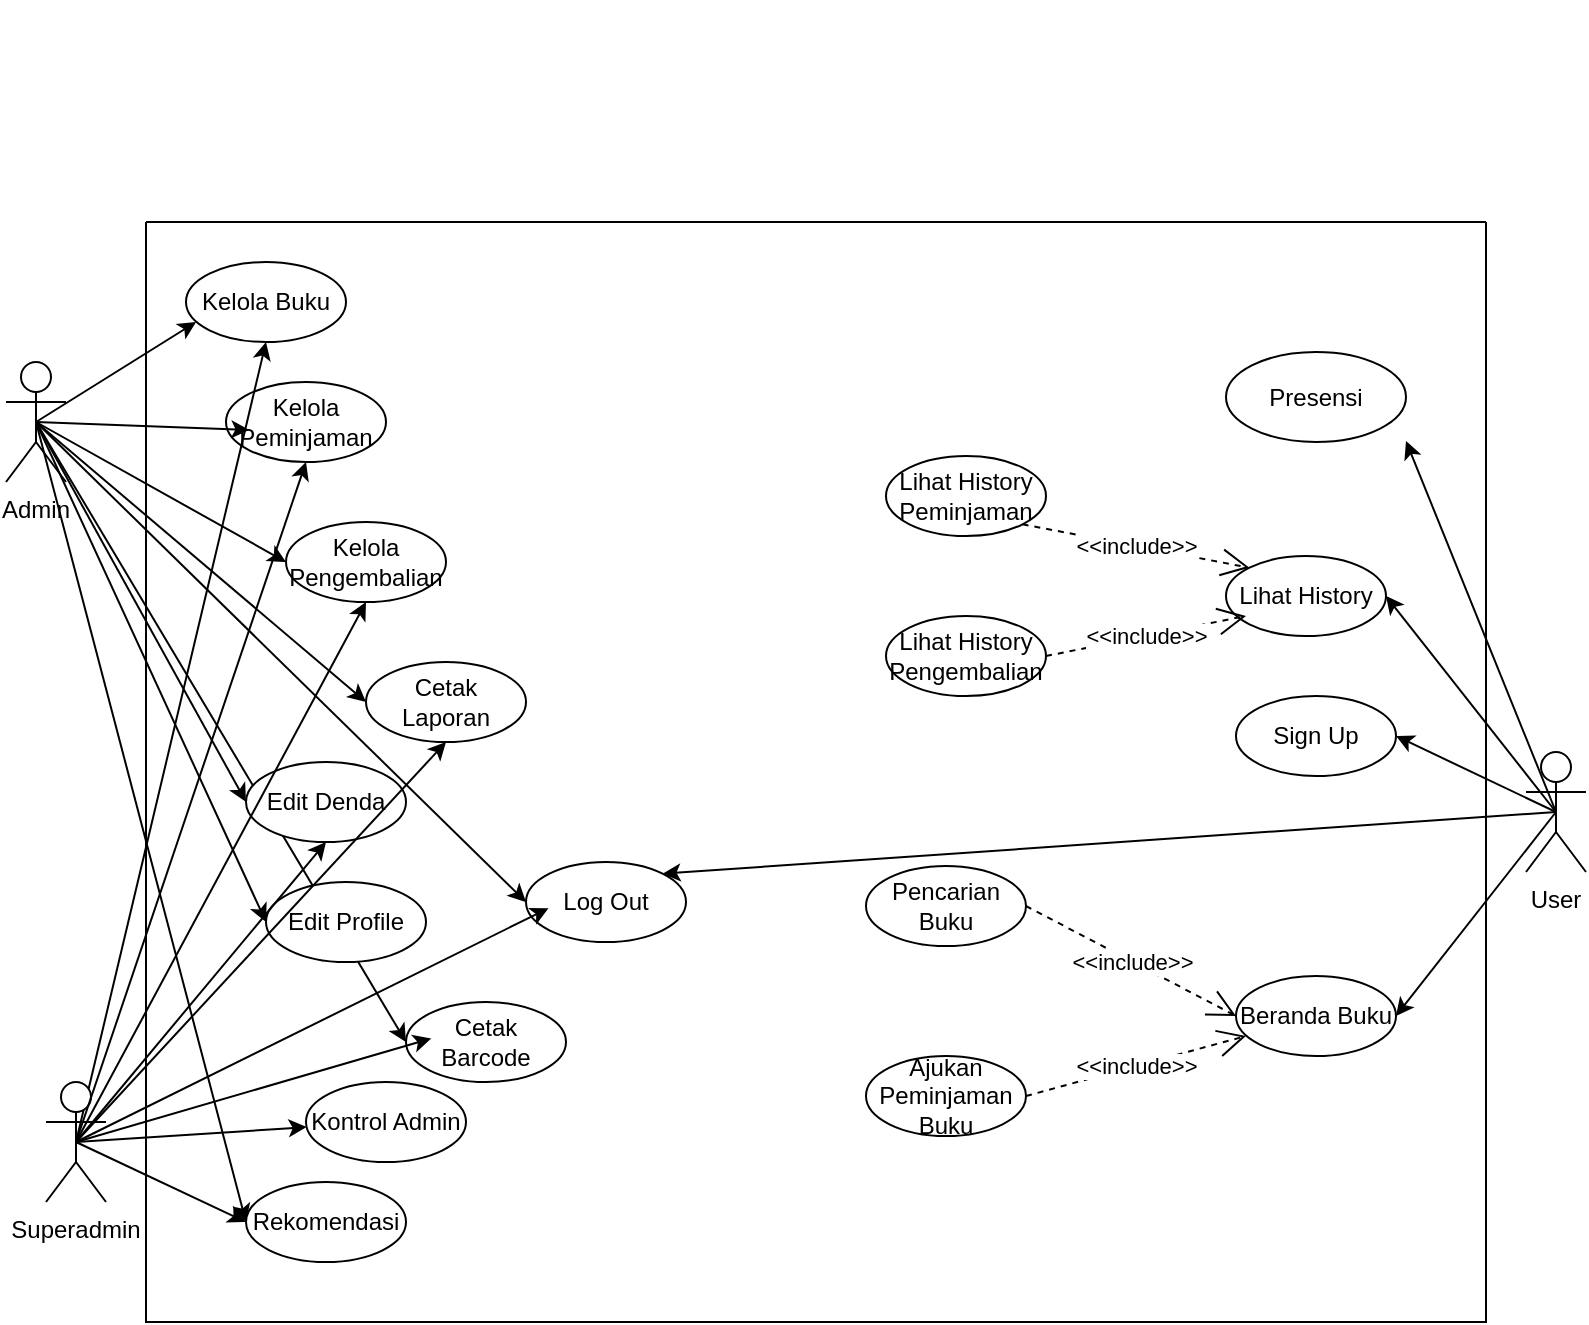 <mxfile version="26.2.12">
  <diagram id="mFj9zT0GLIkyT43YNLqR" name="Page-1">
    <mxGraphModel dx="26861" dy="22186" grid="1" gridSize="10" guides="1" tooltips="1" connect="1" arrows="1" fold="1" page="1" pageScale="1" pageWidth="850" pageHeight="1100" math="0" shadow="0">
      <root>
        <mxCell id="0" />
        <mxCell id="1" parent="0" />
        <mxCell id="cRxMREy2-VzUOR3PnynL-1" style="rounded=0;orthogonalLoop=1;jettySize=auto;html=1;exitX=0.5;exitY=0.5;exitDx=0;exitDy=0;exitPerimeter=0;entryX=0;entryY=0.5;entryDx=0;entryDy=0;" edge="1" parent="1" source="cRxMREy2-VzUOR3PnynL-8" target="cRxMREy2-VzUOR3PnynL-22">
          <mxGeometry relative="1" as="geometry" />
        </mxCell>
        <mxCell id="cRxMREy2-VzUOR3PnynL-2" style="rounded=0;orthogonalLoop=1;jettySize=auto;html=1;exitX=0.5;exitY=0.5;exitDx=0;exitDy=0;exitPerimeter=0;entryX=0;entryY=0.5;entryDx=0;entryDy=0;" edge="1" parent="1" source="cRxMREy2-VzUOR3PnynL-8" target="cRxMREy2-VzUOR3PnynL-23">
          <mxGeometry relative="1" as="geometry" />
        </mxCell>
        <mxCell id="cRxMREy2-VzUOR3PnynL-3" style="rounded=0;orthogonalLoop=1;jettySize=auto;html=1;exitX=0.5;exitY=0.5;exitDx=0;exitDy=0;exitPerimeter=0;entryX=0;entryY=0.5;entryDx=0;entryDy=0;" edge="1" parent="1" source="cRxMREy2-VzUOR3PnynL-8" target="cRxMREy2-VzUOR3PnynL-24">
          <mxGeometry relative="1" as="geometry" />
        </mxCell>
        <mxCell id="cRxMREy2-VzUOR3PnynL-4" style="rounded=0;orthogonalLoop=1;jettySize=auto;html=1;exitX=0.5;exitY=0.5;exitDx=0;exitDy=0;exitPerimeter=0;entryX=0;entryY=0.5;entryDx=0;entryDy=0;" edge="1" parent="1" source="cRxMREy2-VzUOR3PnynL-8" target="cRxMREy2-VzUOR3PnynL-25">
          <mxGeometry relative="1" as="geometry" />
        </mxCell>
        <mxCell id="cRxMREy2-VzUOR3PnynL-5" style="rounded=0;orthogonalLoop=1;jettySize=auto;html=1;exitX=0.5;exitY=0.5;exitDx=0;exitDy=0;exitPerimeter=0;entryX=0;entryY=0.5;entryDx=0;entryDy=0;" edge="1" parent="1" source="cRxMREy2-VzUOR3PnynL-8" target="cRxMREy2-VzUOR3PnynL-26">
          <mxGeometry relative="1" as="geometry" />
        </mxCell>
        <mxCell id="cRxMREy2-VzUOR3PnynL-6" style="rounded=0;orthogonalLoop=1;jettySize=auto;html=1;exitX=0.5;exitY=0.5;exitDx=0;exitDy=0;exitPerimeter=0;entryX=0;entryY=0.5;entryDx=0;entryDy=0;" edge="1" parent="1" source="cRxMREy2-VzUOR3PnynL-8" target="cRxMREy2-VzUOR3PnynL-27">
          <mxGeometry relative="1" as="geometry" />
        </mxCell>
        <mxCell id="cRxMREy2-VzUOR3PnynL-7" style="rounded=0;orthogonalLoop=1;jettySize=auto;html=1;exitX=0.5;exitY=0.5;exitDx=0;exitDy=0;exitPerimeter=0;entryX=0;entryY=0.5;entryDx=0;entryDy=0;" edge="1" parent="1" source="cRxMREy2-VzUOR3PnynL-8" target="cRxMREy2-VzUOR3PnynL-28">
          <mxGeometry relative="1" as="geometry" />
        </mxCell>
        <mxCell id="cRxMREy2-VzUOR3PnynL-8" value="Admin" style="shape=umlActor;verticalLabelPosition=bottom;verticalAlign=top;" vertex="1" parent="1">
          <mxGeometry x="-802" y="180" width="30" height="60" as="geometry" />
        </mxCell>
        <mxCell id="cRxMREy2-VzUOR3PnynL-9" style="rounded=0;orthogonalLoop=1;jettySize=auto;html=1;exitX=0.5;exitY=0.5;exitDx=0;exitDy=0;exitPerimeter=0;entryX=1;entryY=0.5;entryDx=0;entryDy=0;" edge="1" parent="1" source="cRxMREy2-VzUOR3PnynL-14">
          <mxGeometry relative="1" as="geometry">
            <mxPoint x="-27" y="427" as="sourcePoint" />
            <mxPoint x="-102.0" y="219.5" as="targetPoint" />
          </mxGeometry>
        </mxCell>
        <mxCell id="cRxMREy2-VzUOR3PnynL-10" style="rounded=0;orthogonalLoop=1;jettySize=auto;html=1;exitX=0.5;exitY=0.5;exitDx=0;exitDy=0;exitPerimeter=0;entryX=1;entryY=0.5;entryDx=0;entryDy=0;" edge="1" parent="1" source="cRxMREy2-VzUOR3PnynL-14" target="cRxMREy2-VzUOR3PnynL-31">
          <mxGeometry relative="1" as="geometry">
            <mxPoint x="-27" y="427" as="sourcePoint" />
          </mxGeometry>
        </mxCell>
        <mxCell id="cRxMREy2-VzUOR3PnynL-11" style="rounded=0;orthogonalLoop=1;jettySize=auto;html=1;exitX=0.5;exitY=0.5;exitDx=0;exitDy=0;exitPerimeter=0;entryX=1;entryY=0.5;entryDx=0;entryDy=0;" edge="1" parent="1" source="cRxMREy2-VzUOR3PnynL-14" target="cRxMREy2-VzUOR3PnynL-32">
          <mxGeometry relative="1" as="geometry">
            <mxPoint x="-27" y="427" as="sourcePoint" />
          </mxGeometry>
        </mxCell>
        <mxCell id="cRxMREy2-VzUOR3PnynL-12" style="rounded=0;orthogonalLoop=1;jettySize=auto;html=1;exitX=0.5;exitY=0.5;exitDx=0;exitDy=0;exitPerimeter=0;entryX=1;entryY=0.5;entryDx=0;entryDy=0;" edge="1" parent="1" source="cRxMREy2-VzUOR3PnynL-14" target="cRxMREy2-VzUOR3PnynL-33">
          <mxGeometry relative="1" as="geometry">
            <mxPoint x="-27" y="427" as="sourcePoint" />
          </mxGeometry>
        </mxCell>
        <mxCell id="cRxMREy2-VzUOR3PnynL-13" style="rounded=0;orthogonalLoop=1;jettySize=auto;html=1;exitX=0.5;exitY=0.5;exitDx=0;exitDy=0;exitPerimeter=0;entryX=1;entryY=0;entryDx=0;entryDy=0;" edge="1" parent="1" source="cRxMREy2-VzUOR3PnynL-14" target="cRxMREy2-VzUOR3PnynL-27">
          <mxGeometry relative="1" as="geometry" />
        </mxCell>
        <mxCell id="cRxMREy2-VzUOR3PnynL-14" value="User" style="shape=umlActor;verticalLabelPosition=bottom;verticalAlign=top;" vertex="1" parent="1">
          <mxGeometry x="-42" y="375" width="30" height="60" as="geometry" />
        </mxCell>
        <mxCell id="cRxMREy2-VzUOR3PnynL-15" style="endArrow=none;" edge="1" parent="1" source="cRxMREy2-VzUOR3PnynL-8" target="cRxMREy2-VzUOR3PnynL-20" />
        <mxCell id="cRxMREy2-VzUOR3PnynL-16" style="endArrow=none;" edge="1" parent="1" source="cRxMREy2-VzUOR3PnynL-8" target="cRxMREy2-VzUOR3PnynL-21" />
        <mxCell id="cRxMREy2-VzUOR3PnynL-17" style="endArrow=none;" edge="1" parent="1" source="cRxMREy2-VzUOR3PnynL-14" target="cRxMREy2-VzUOR3PnynL-30" />
        <mxCell id="cRxMREy2-VzUOR3PnynL-18" style="endArrow=none;" edge="1" parent="1" source="cRxMREy2-VzUOR3PnynL-14" target="cRxMREy2-VzUOR3PnynL-31" />
        <mxCell id="cRxMREy2-VzUOR3PnynL-19" value="" style="swimlane;startSize=0;" vertex="1" parent="1">
          <mxGeometry x="-732" y="110" width="670" height="550" as="geometry" />
        </mxCell>
        <mxCell id="cRxMREy2-VzUOR3PnynL-20" value="Kelola Buku" style="ellipse;whiteSpace=wrap;html=1;aspect=fixed;" vertex="1" parent="cRxMREy2-VzUOR3PnynL-19">
          <mxGeometry x="20" y="20" width="80" height="40" as="geometry" />
        </mxCell>
        <mxCell id="cRxMREy2-VzUOR3PnynL-21" value="Kelola Peminjaman" style="ellipse;whiteSpace=wrap;html=1;aspect=fixed;" vertex="1" parent="cRxMREy2-VzUOR3PnynL-19">
          <mxGeometry x="40" y="80" width="80" height="40" as="geometry" />
        </mxCell>
        <mxCell id="cRxMREy2-VzUOR3PnynL-22" value="Kelola Pengembalian" style="ellipse;whiteSpace=wrap;html=1;aspect=fixed;" vertex="1" parent="cRxMREy2-VzUOR3PnynL-19">
          <mxGeometry x="70" y="150" width="80" height="40" as="geometry" />
        </mxCell>
        <mxCell id="cRxMREy2-VzUOR3PnynL-23" value="Cetak Laporan" style="ellipse;whiteSpace=wrap;html=1;aspect=fixed;" vertex="1" parent="cRxMREy2-VzUOR3PnynL-19">
          <mxGeometry x="110" y="220" width="80" height="40" as="geometry" />
        </mxCell>
        <mxCell id="cRxMREy2-VzUOR3PnynL-24" value="Edit Denda" style="ellipse;whiteSpace=wrap;html=1;aspect=fixed;" vertex="1" parent="cRxMREy2-VzUOR3PnynL-19">
          <mxGeometry x="50" y="270" width="80" height="40" as="geometry" />
        </mxCell>
        <mxCell id="cRxMREy2-VzUOR3PnynL-25" value="Edit Profile&lt;span style=&quot;color: rgba(0, 0, 0, 0); font-family: monospace; font-size: 0px; text-align: start; text-wrap-mode: nowrap;&quot;&gt;%3CmxGraphModel%3E%3Croot%3E%3CmxCell%20id%3D%220%22%2F%3E%3CmxCell%20id%3D%221%22%20parent%3D%220%22%2F%3E%3CmxCell%20id%3D%222%22%20value%3D%22Kelola%20Peminjaman%22%20style%3D%22ellipse%3BwhiteSpace%3Dwrap%3Bhtml%3D1%3Baspect%3Dfixed%3B%22%20vertex%3D%221%22%20parent%3D%221%22%3E%3CmxGeometry%20x%3D%22120%22%20y%3D%22110%22%20width%3D%2280%22%20height%3D%2240%22%20as%3D%22geometry%22%2F%3E%3C%2FmxCell%3E%3C%2Froot%3E%3C%2FmxGraphModel%3E&lt;/span&gt;" style="ellipse;whiteSpace=wrap;html=1;aspect=fixed;" vertex="1" parent="cRxMREy2-VzUOR3PnynL-19">
          <mxGeometry x="60" y="330" width="80" height="40" as="geometry" />
        </mxCell>
        <mxCell id="cRxMREy2-VzUOR3PnynL-26" value="Cetak Barcode" style="ellipse;whiteSpace=wrap;html=1;aspect=fixed;" vertex="1" parent="cRxMREy2-VzUOR3PnynL-19">
          <mxGeometry x="130" y="390" width="80" height="40" as="geometry" />
        </mxCell>
        <mxCell id="cRxMREy2-VzUOR3PnynL-27" value="Log Out" style="ellipse;whiteSpace=wrap;html=1;aspect=fixed;" vertex="1" parent="cRxMREy2-VzUOR3PnynL-19">
          <mxGeometry x="190" y="320" width="80" height="40" as="geometry" />
        </mxCell>
        <mxCell id="cRxMREy2-VzUOR3PnynL-28" value="Rekomendasi" style="ellipse;whiteSpace=wrap;html=1;aspect=fixed;" vertex="1" parent="cRxMREy2-VzUOR3PnynL-19">
          <mxGeometry x="50" y="480" width="80" height="40" as="geometry" />
        </mxCell>
        <mxCell id="cRxMREy2-VzUOR3PnynL-29" value="Kontrol Admin" style="ellipse;whiteSpace=wrap;html=1;aspect=fixed;" vertex="1" parent="cRxMREy2-VzUOR3PnynL-19">
          <mxGeometry x="80" y="430" width="80" height="40" as="geometry" />
        </mxCell>
        <mxCell id="cRxMREy2-VzUOR3PnynL-30" value="Presensi" style="ellipse;whiteSpace=wrap;html=1;aspect=fixed;" vertex="1" parent="cRxMREy2-VzUOR3PnynL-19">
          <mxGeometry x="540" y="65" width="90" height="45" as="geometry" />
        </mxCell>
        <mxCell id="cRxMREy2-VzUOR3PnynL-31" value="Lihat History" style="ellipse;whiteSpace=wrap;html=1;aspect=fixed;" vertex="1" parent="cRxMREy2-VzUOR3PnynL-19">
          <mxGeometry x="540" y="167" width="80" height="40" as="geometry" />
        </mxCell>
        <mxCell id="cRxMREy2-VzUOR3PnynL-32" value="Sign Up" style="ellipse;whiteSpace=wrap;html=1;aspect=fixed;" vertex="1" parent="cRxMREy2-VzUOR3PnynL-19">
          <mxGeometry x="545" y="237" width="80" height="40" as="geometry" />
        </mxCell>
        <mxCell id="cRxMREy2-VzUOR3PnynL-33" value="Beranda Buku" style="ellipse;whiteSpace=wrap;html=1;aspect=fixed;" vertex="1" parent="cRxMREy2-VzUOR3PnynL-19">
          <mxGeometry x="545" y="377" width="80" height="40" as="geometry" />
        </mxCell>
        <mxCell id="cRxMREy2-VzUOR3PnynL-34" value="Lihat History Peminjaman" style="ellipse;whiteSpace=wrap;html=1;aspect=fixed;" vertex="1" parent="cRxMREy2-VzUOR3PnynL-19">
          <mxGeometry x="370" y="117" width="80" height="40" as="geometry" />
        </mxCell>
        <mxCell id="cRxMREy2-VzUOR3PnynL-35" value="Lihat History Pengembalian" style="ellipse;whiteSpace=wrap;html=1;aspect=fixed;" vertex="1" parent="cRxMREy2-VzUOR3PnynL-19">
          <mxGeometry x="370" y="197" width="80" height="40" as="geometry" />
        </mxCell>
        <mxCell id="cRxMREy2-VzUOR3PnynL-36" value="&amp;lt;&amp;lt;include&amp;gt;&amp;gt;" style="endArrow=open;endSize=12;dashed=1;html=1;rounded=0;exitX=1;exitY=1;exitDx=0;exitDy=0;entryX=0;entryY=0;entryDx=0;entryDy=0;" edge="1" parent="cRxMREy2-VzUOR3PnynL-19" source="cRxMREy2-VzUOR3PnynL-34" target="cRxMREy2-VzUOR3PnynL-31">
          <mxGeometry width="160" relative="1" as="geometry">
            <mxPoint x="200" y="327" as="sourcePoint" />
            <mxPoint x="360" y="327" as="targetPoint" />
          </mxGeometry>
        </mxCell>
        <mxCell id="cRxMREy2-VzUOR3PnynL-37" value="Pencarian Buku" style="ellipse;whiteSpace=wrap;html=1;aspect=fixed;" vertex="1" parent="cRxMREy2-VzUOR3PnynL-19">
          <mxGeometry x="360" y="322" width="80" height="40" as="geometry" />
        </mxCell>
        <mxCell id="cRxMREy2-VzUOR3PnynL-38" value="Ajukan Peminjaman Buku" style="ellipse;whiteSpace=wrap;html=1;aspect=fixed;" vertex="1" parent="cRxMREy2-VzUOR3PnynL-19">
          <mxGeometry x="360" y="417" width="80" height="40" as="geometry" />
        </mxCell>
        <mxCell id="cRxMREy2-VzUOR3PnynL-39" value="&amp;lt;&amp;lt;include&amp;gt;&amp;gt;" style="endArrow=open;endSize=12;dashed=1;html=1;rounded=0;exitX=1;exitY=0.5;exitDx=0;exitDy=0;entryX=0;entryY=0.5;entryDx=0;entryDy=0;" edge="1" parent="cRxMREy2-VzUOR3PnynL-19" source="cRxMREy2-VzUOR3PnynL-37" target="cRxMREy2-VzUOR3PnynL-33">
          <mxGeometry x="0.009" width="160" relative="1" as="geometry">
            <mxPoint x="460" y="227" as="sourcePoint" />
            <mxPoint x="560" y="207" as="targetPoint" />
            <mxPoint as="offset" />
          </mxGeometry>
        </mxCell>
        <mxCell id="cRxMREy2-VzUOR3PnynL-40" style="rounded=0;orthogonalLoop=1;jettySize=auto;html=1;exitX=0.5;exitY=0.5;exitDx=0;exitDy=0;exitPerimeter=0;entryX=0.5;entryY=1;entryDx=0;entryDy=0;" edge="1" parent="1" source="cRxMREy2-VzUOR3PnynL-46" target="cRxMREy2-VzUOR3PnynL-20">
          <mxGeometry relative="1" as="geometry" />
        </mxCell>
        <mxCell id="cRxMREy2-VzUOR3PnynL-41" style="rounded=0;orthogonalLoop=1;jettySize=auto;html=1;exitX=0.5;exitY=0.5;exitDx=0;exitDy=0;exitPerimeter=0;entryX=0.5;entryY=1;entryDx=0;entryDy=0;" edge="1" parent="1" source="cRxMREy2-VzUOR3PnynL-46" target="cRxMREy2-VzUOR3PnynL-22">
          <mxGeometry relative="1" as="geometry" />
        </mxCell>
        <mxCell id="cRxMREy2-VzUOR3PnynL-42" style="rounded=0;orthogonalLoop=1;jettySize=auto;html=1;exitX=0.5;exitY=0.5;exitDx=0;exitDy=0;exitPerimeter=0;entryX=0.5;entryY=1;entryDx=0;entryDy=0;" edge="1" parent="1" source="cRxMREy2-VzUOR3PnynL-46" target="cRxMREy2-VzUOR3PnynL-23">
          <mxGeometry relative="1" as="geometry" />
        </mxCell>
        <mxCell id="cRxMREy2-VzUOR3PnynL-43" style="rounded=0;orthogonalLoop=1;jettySize=auto;html=1;exitX=0.5;exitY=0.5;exitDx=0;exitDy=0;exitPerimeter=0;entryX=0.5;entryY=1;entryDx=0;entryDy=0;" edge="1" parent="1" source="cRxMREy2-VzUOR3PnynL-46" target="cRxMREy2-VzUOR3PnynL-24">
          <mxGeometry relative="1" as="geometry" />
        </mxCell>
        <mxCell id="cRxMREy2-VzUOR3PnynL-44" style="rounded=0;orthogonalLoop=1;jettySize=auto;html=1;exitX=0.5;exitY=0.5;exitDx=0;exitDy=0;exitPerimeter=0;entryX=0;entryY=0.5;entryDx=0;entryDy=0;" edge="1" parent="1" source="cRxMREy2-VzUOR3PnynL-46" target="cRxMREy2-VzUOR3PnynL-28">
          <mxGeometry relative="1" as="geometry" />
        </mxCell>
        <mxCell id="cRxMREy2-VzUOR3PnynL-45" style="rounded=0;orthogonalLoop=1;jettySize=auto;html=1;exitX=0.5;exitY=0.5;exitDx=0;exitDy=0;exitPerimeter=0;" edge="1" parent="1" source="cRxMREy2-VzUOR3PnynL-46" target="cRxMREy2-VzUOR3PnynL-29">
          <mxGeometry relative="1" as="geometry" />
        </mxCell>
        <mxCell id="cRxMREy2-VzUOR3PnynL-46" value="Superadmin" style="shape=umlActor;verticalLabelPosition=bottom;verticalAlign=top;" vertex="1" parent="1">
          <mxGeometry x="-782" y="540" width="30" height="60" as="geometry" />
        </mxCell>
        <mxCell id="cRxMREy2-VzUOR3PnynL-47" style="rounded=0;orthogonalLoop=1;jettySize=auto;html=1;exitX=0.5;exitY=0.5;exitDx=0;exitDy=0;exitPerimeter=0;entryX=0.063;entryY=0.75;entryDx=0;entryDy=0;entryPerimeter=0;" edge="1" parent="1" source="cRxMREy2-VzUOR3PnynL-8" target="cRxMREy2-VzUOR3PnynL-20">
          <mxGeometry relative="1" as="geometry" />
        </mxCell>
        <mxCell id="cRxMREy2-VzUOR3PnynL-48" style="rounded=0;orthogonalLoop=1;jettySize=auto;html=1;exitX=0.5;exitY=0.5;exitDx=0;exitDy=0;exitPerimeter=0;entryX=0.146;entryY=0.599;entryDx=0;entryDy=0;entryPerimeter=0;" edge="1" parent="1" source="cRxMREy2-VzUOR3PnynL-8" target="cRxMREy2-VzUOR3PnynL-21">
          <mxGeometry relative="1" as="geometry" />
        </mxCell>
        <mxCell id="cRxMREy2-VzUOR3PnynL-49" style="rounded=0;orthogonalLoop=1;jettySize=auto;html=1;exitX=0.5;exitY=0.5;exitDx=0;exitDy=0;exitPerimeter=0;entryX=0.5;entryY=1;entryDx=0;entryDy=0;" edge="1" parent="1" source="cRxMREy2-VzUOR3PnynL-46" target="cRxMREy2-VzUOR3PnynL-21">
          <mxGeometry relative="1" as="geometry" />
        </mxCell>
        <mxCell id="cRxMREy2-VzUOR3PnynL-50" style="rounded=0;orthogonalLoop=1;jettySize=auto;html=1;exitX=0.5;exitY=0.5;exitDx=0;exitDy=0;exitPerimeter=0;entryX=0.158;entryY=0.456;entryDx=0;entryDy=0;entryPerimeter=0;" edge="1" parent="1" source="cRxMREy2-VzUOR3PnynL-46" target="cRxMREy2-VzUOR3PnynL-26">
          <mxGeometry relative="1" as="geometry" />
        </mxCell>
        <mxCell id="cRxMREy2-VzUOR3PnynL-51" style="rounded=0;orthogonalLoop=1;jettySize=auto;html=1;exitX=0.5;exitY=0.5;exitDx=0;exitDy=0;exitPerimeter=0;entryX=0.141;entryY=0.577;entryDx=0;entryDy=0;entryPerimeter=0;" edge="1" parent="1" source="cRxMREy2-VzUOR3PnynL-46" target="cRxMREy2-VzUOR3PnynL-27">
          <mxGeometry relative="1" as="geometry" />
        </mxCell>
        <mxCell id="cRxMREy2-VzUOR3PnynL-52" value="&amp;lt;&amp;lt;include&amp;gt;&amp;gt;" style="endArrow=open;endSize=12;dashed=1;html=1;rounded=0;exitX=1;exitY=0.5;exitDx=0;exitDy=0;" edge="1" parent="1" source="cRxMREy2-VzUOR3PnynL-35">
          <mxGeometry x="0.009" width="160" relative="1" as="geometry">
            <mxPoint x="-244" y="281" as="sourcePoint" />
            <mxPoint x="-182" y="307" as="targetPoint" />
            <mxPoint as="offset" />
          </mxGeometry>
        </mxCell>
        <mxCell id="cRxMREy2-VzUOR3PnynL-53" value="&amp;lt;&amp;lt;include&amp;gt;&amp;gt;" style="endArrow=open;endSize=12;dashed=1;html=1;rounded=0;exitX=1;exitY=0.5;exitDx=0;exitDy=0;" edge="1" parent="1" source="cRxMREy2-VzUOR3PnynL-38">
          <mxGeometry x="0.009" width="160" relative="1" as="geometry">
            <mxPoint x="-262" y="347" as="sourcePoint" />
            <mxPoint x="-182" y="517" as="targetPoint" />
            <mxPoint as="offset" />
          </mxGeometry>
        </mxCell>
      </root>
    </mxGraphModel>
  </diagram>
</mxfile>
